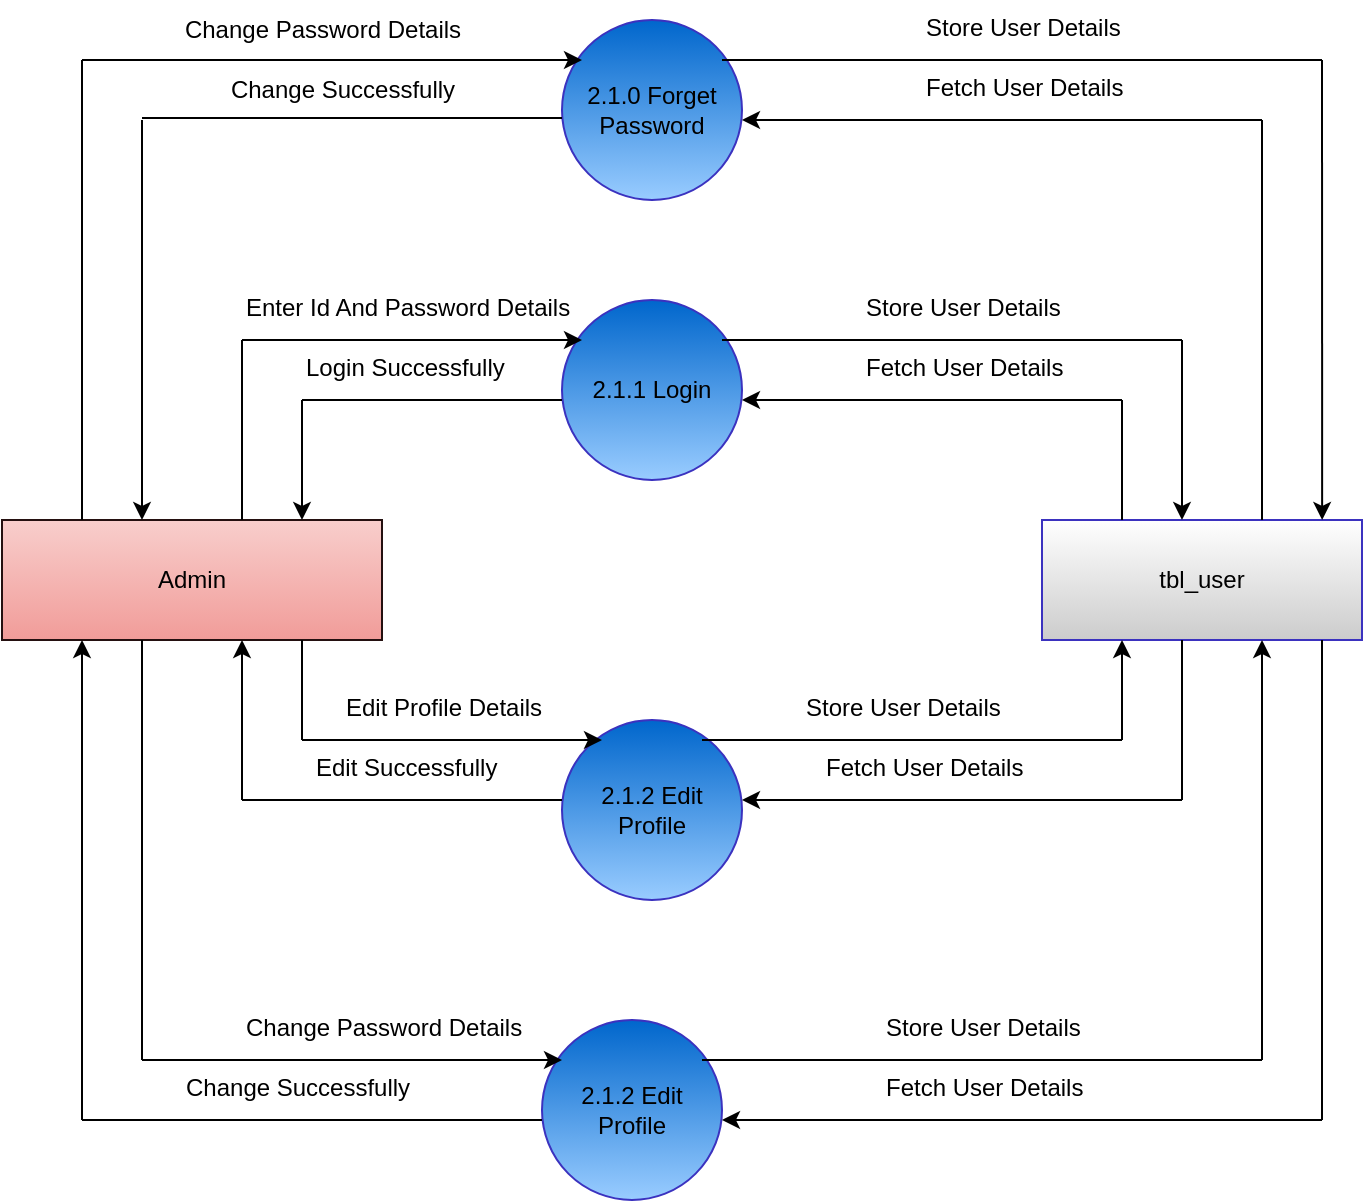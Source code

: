 <mxfile version="20.8.16" type="device"><diagram name="Page-1" id="kt_T3DzRqjCLXqC7FkJF"><mxGraphModel dx="780" dy="492" grid="1" gridSize="10" guides="1" tooltips="1" connect="1" arrows="1" fold="1" page="1" pageScale="1" pageWidth="850" pageHeight="1100" math="0" shadow="0"><root><mxCell id="0"/><mxCell id="1" parent="0"/><mxCell id="y9ZOA8IT_RjoM_tkaxJ7-1" value="Admin" style="rounded=0;whiteSpace=wrap;html=1;fillColor=#f8cecc;strokeColor=#241010;gradientColor=#F19C99;" parent="1" vertex="1"><mxGeometry x="80" y="380" width="190" height="60" as="geometry"/></mxCell><mxCell id="y9ZOA8IT_RjoM_tkaxJ7-2" value="2.1.0 Forget Password" style="ellipse;whiteSpace=wrap;html=1;aspect=fixed;strokeColor=#3B32BF;fillColor=#0066CC;gradientColor=#99CCFF;" parent="1" vertex="1"><mxGeometry x="360" y="130" width="90" height="90" as="geometry"/></mxCell><mxCell id="y9ZOA8IT_RjoM_tkaxJ7-6" value="tbl_user" style="rounded=0;whiteSpace=wrap;html=1;strokeColor=#3B32BF;fillColor=#FFFFFF;gradientColor=#CCCCCC;" parent="1" vertex="1"><mxGeometry x="600" y="380" width="160" height="60" as="geometry"/></mxCell><mxCell id="y9ZOA8IT_RjoM_tkaxJ7-7" value="" style="endArrow=none;html=1;rounded=0;" parent="1" edge="1"><mxGeometry width="50" height="50" relative="1" as="geometry"><mxPoint x="120" y="380" as="sourcePoint"/><mxPoint x="120" y="150" as="targetPoint"/></mxGeometry></mxCell><mxCell id="y9ZOA8IT_RjoM_tkaxJ7-9" value="2.1.1 Login" style="ellipse;whiteSpace=wrap;html=1;aspect=fixed;strokeColor=#3B32BF;fillColor=#0066CC;gradientColor=#99CCFF;" parent="1" vertex="1"><mxGeometry x="360" y="270" width="90" height="90" as="geometry"/></mxCell><mxCell id="y9ZOA8IT_RjoM_tkaxJ7-10" value="2.1.2 Edit Profile" style="ellipse;whiteSpace=wrap;html=1;aspect=fixed;strokeColor=#3B32BF;fillColor=#0066CC;gradientColor=#99CCFF;" parent="1" vertex="1"><mxGeometry x="360" y="480" width="90" height="90" as="geometry"/></mxCell><mxCell id="y9ZOA8IT_RjoM_tkaxJ7-11" value="2.1.2 Edit Profile" style="ellipse;whiteSpace=wrap;html=1;aspect=fixed;strokeColor=#3B32BF;fillColor=#0066CC;gradientColor=#99CCFF;" parent="1" vertex="1"><mxGeometry x="350" y="630" width="90" height="90" as="geometry"/></mxCell><mxCell id="y9ZOA8IT_RjoM_tkaxJ7-17" value="" style="endArrow=classic;html=1;rounded=0;" parent="1" edge="1"><mxGeometry width="50" height="50" relative="1" as="geometry"><mxPoint x="120" y="150" as="sourcePoint"/><mxPoint x="370" y="150" as="targetPoint"/></mxGeometry></mxCell><mxCell id="y9ZOA8IT_RjoM_tkaxJ7-21" value="" style="endArrow=classic;html=1;rounded=0;" parent="1" edge="1"><mxGeometry width="50" height="50" relative="1" as="geometry"><mxPoint x="150" y="180" as="sourcePoint"/><mxPoint x="150" y="380" as="targetPoint"/></mxGeometry></mxCell><mxCell id="y9ZOA8IT_RjoM_tkaxJ7-24" value="" style="endArrow=none;html=1;rounded=0;entryX=-0.033;entryY=0.656;entryDx=0;entryDy=0;entryPerimeter=0;" parent="1" edge="1"><mxGeometry width="50" height="50" relative="1" as="geometry"><mxPoint x="150" y="179" as="sourcePoint"/><mxPoint x="360" y="179.04" as="targetPoint"/></mxGeometry></mxCell><mxCell id="y9ZOA8IT_RjoM_tkaxJ7-25" value="" style="endArrow=none;html=1;rounded=0;" parent="1" edge="1"><mxGeometry width="50" height="50" relative="1" as="geometry"><mxPoint x="200" y="380" as="sourcePoint"/><mxPoint x="200" y="290" as="targetPoint"/></mxGeometry></mxCell><mxCell id="y9ZOA8IT_RjoM_tkaxJ7-26" value="" style="endArrow=classic;html=1;rounded=0;" parent="1" edge="1"><mxGeometry width="50" height="50" relative="1" as="geometry"><mxPoint x="200" y="290" as="sourcePoint"/><mxPoint x="370" y="290" as="targetPoint"/></mxGeometry></mxCell><mxCell id="y9ZOA8IT_RjoM_tkaxJ7-27" value="" style="endArrow=classic;html=1;rounded=0;" parent="1" edge="1"><mxGeometry width="50" height="50" relative="1" as="geometry"><mxPoint x="230" y="320" as="sourcePoint"/><mxPoint x="230" y="380" as="targetPoint"/></mxGeometry></mxCell><mxCell id="y9ZOA8IT_RjoM_tkaxJ7-28" value="" style="endArrow=none;html=1;rounded=0;" parent="1" edge="1"><mxGeometry width="50" height="50" relative="1" as="geometry"><mxPoint x="230" y="320" as="sourcePoint"/><mxPoint x="360" y="320" as="targetPoint"/></mxGeometry></mxCell><mxCell id="y9ZOA8IT_RjoM_tkaxJ7-29" value="" style="endArrow=none;html=1;rounded=0;" parent="1" edge="1"><mxGeometry width="50" height="50" relative="1" as="geometry"><mxPoint x="740" y="150" as="sourcePoint"/><mxPoint x="440" y="150" as="targetPoint"/></mxGeometry></mxCell><mxCell id="y9ZOA8IT_RjoM_tkaxJ7-32" value="" style="endArrow=classic;html=1;rounded=0;" parent="1" edge="1"><mxGeometry width="50" height="50" relative="1" as="geometry"><mxPoint x="710" y="180" as="sourcePoint"/><mxPoint x="450" y="180" as="targetPoint"/></mxGeometry></mxCell><mxCell id="y9ZOA8IT_RjoM_tkaxJ7-33" value="" style="endArrow=none;html=1;rounded=0;" parent="1" edge="1"><mxGeometry width="50" height="50" relative="1" as="geometry"><mxPoint x="670" y="290" as="sourcePoint"/><mxPoint x="440" y="290" as="targetPoint"/></mxGeometry></mxCell><mxCell id="y9ZOA8IT_RjoM_tkaxJ7-37" value="" style="endArrow=classic;html=1;rounded=0;entryX=0.688;entryY=-0.033;entryDx=0;entryDy=0;entryPerimeter=0;" parent="1" edge="1"><mxGeometry width="50" height="50" relative="1" as="geometry"><mxPoint x="740" y="150" as="sourcePoint"/><mxPoint x="740.08" y="380" as="targetPoint"/></mxGeometry></mxCell><mxCell id="y9ZOA8IT_RjoM_tkaxJ7-38" value="" style="endArrow=none;html=1;rounded=0;" parent="1" edge="1"><mxGeometry width="50" height="50" relative="1" as="geometry"><mxPoint x="710" y="380" as="sourcePoint"/><mxPoint x="710" y="180" as="targetPoint"/></mxGeometry></mxCell><mxCell id="y9ZOA8IT_RjoM_tkaxJ7-39" value="" style="endArrow=classic;html=1;rounded=0;entryX=0.25;entryY=0;entryDx=0;entryDy=0;" parent="1" edge="1"><mxGeometry width="50" height="50" relative="1" as="geometry"><mxPoint x="670" y="290" as="sourcePoint"/><mxPoint x="670" y="380" as="targetPoint"/></mxGeometry></mxCell><mxCell id="y9ZOA8IT_RjoM_tkaxJ7-40" value="" style="endArrow=classic;html=1;rounded=0;" parent="1" edge="1"><mxGeometry width="50" height="50" relative="1" as="geometry"><mxPoint x="640" y="320" as="sourcePoint"/><mxPoint x="450" y="320" as="targetPoint"/></mxGeometry></mxCell><mxCell id="y9ZOA8IT_RjoM_tkaxJ7-41" value="" style="endArrow=none;html=1;rounded=0;" parent="1" edge="1"><mxGeometry width="50" height="50" relative="1" as="geometry"><mxPoint x="640" y="380" as="sourcePoint"/><mxPoint x="640" y="320" as="targetPoint"/></mxGeometry></mxCell><mxCell id="y9ZOA8IT_RjoM_tkaxJ7-42" value="" style="endArrow=none;html=1;rounded=0;" parent="1" edge="1"><mxGeometry width="50" height="50" relative="1" as="geometry"><mxPoint x="230" y="490" as="sourcePoint"/><mxPoint x="230" y="440" as="targetPoint"/></mxGeometry></mxCell><mxCell id="y9ZOA8IT_RjoM_tkaxJ7-43" value="" style="endArrow=classic;html=1;rounded=0;" parent="1" edge="1"><mxGeometry width="50" height="50" relative="1" as="geometry"><mxPoint x="230" y="490" as="sourcePoint"/><mxPoint x="380" y="490" as="targetPoint"/></mxGeometry></mxCell><mxCell id="y9ZOA8IT_RjoM_tkaxJ7-44" value="" style="endArrow=classic;html=1;rounded=0;" parent="1" edge="1"><mxGeometry width="50" height="50" relative="1" as="geometry"><mxPoint x="200" y="520" as="sourcePoint"/><mxPoint x="200" y="440" as="targetPoint"/></mxGeometry></mxCell><mxCell id="y9ZOA8IT_RjoM_tkaxJ7-46" value="" style="endArrow=none;html=1;rounded=0;" parent="1" edge="1"><mxGeometry width="50" height="50" relative="1" as="geometry"><mxPoint x="360" y="520" as="sourcePoint"/><mxPoint x="200" y="520" as="targetPoint"/></mxGeometry></mxCell><mxCell id="y9ZOA8IT_RjoM_tkaxJ7-47" value="" style="endArrow=none;html=1;rounded=0;" parent="1" edge="1"><mxGeometry width="50" height="50" relative="1" as="geometry"><mxPoint x="640" y="490" as="sourcePoint"/><mxPoint x="430" y="490" as="targetPoint"/></mxGeometry></mxCell><mxCell id="y9ZOA8IT_RjoM_tkaxJ7-48" value="" style="endArrow=classic;html=1;rounded=0;" parent="1" edge="1"><mxGeometry width="50" height="50" relative="1" as="geometry"><mxPoint x="640" y="490" as="sourcePoint"/><mxPoint x="640" y="440" as="targetPoint"/></mxGeometry></mxCell><mxCell id="4vwFZNDGPPJopWlVmQAp-1" value="" style="endArrow=classic;html=1;rounded=0;" parent="1" edge="1"><mxGeometry width="50" height="50" relative="1" as="geometry"><mxPoint x="670" y="520" as="sourcePoint"/><mxPoint x="450" y="520" as="targetPoint"/></mxGeometry></mxCell><mxCell id="4vwFZNDGPPJopWlVmQAp-2" value="" style="endArrow=none;html=1;rounded=0;" parent="1" edge="1"><mxGeometry width="50" height="50" relative="1" as="geometry"><mxPoint x="670" y="520" as="sourcePoint"/><mxPoint x="670" y="440" as="targetPoint"/></mxGeometry></mxCell><mxCell id="4vwFZNDGPPJopWlVmQAp-3" value="" style="endArrow=classic;html=1;rounded=0;" parent="1" edge="1"><mxGeometry width="50" height="50" relative="1" as="geometry"><mxPoint x="710" y="650" as="sourcePoint"/><mxPoint x="710" y="440" as="targetPoint"/></mxGeometry></mxCell><mxCell id="4vwFZNDGPPJopWlVmQAp-4" value="" style="endArrow=none;html=1;rounded=0;" parent="1" edge="1"><mxGeometry width="50" height="50" relative="1" as="geometry"><mxPoint x="710" y="650" as="sourcePoint"/><mxPoint x="430" y="650" as="targetPoint"/></mxGeometry></mxCell><mxCell id="4vwFZNDGPPJopWlVmQAp-5" value="" style="endArrow=none;html=1;rounded=0;" parent="1" edge="1"><mxGeometry width="50" height="50" relative="1" as="geometry"><mxPoint x="740" y="680" as="sourcePoint"/><mxPoint x="740" y="440" as="targetPoint"/></mxGeometry></mxCell><mxCell id="4vwFZNDGPPJopWlVmQAp-6" value="" style="endArrow=classic;html=1;rounded=0;" parent="1" edge="1"><mxGeometry width="50" height="50" relative="1" as="geometry"><mxPoint x="740" y="680" as="sourcePoint"/><mxPoint x="440" y="680" as="targetPoint"/></mxGeometry></mxCell><mxCell id="4vwFZNDGPPJopWlVmQAp-7" value="" style="endArrow=classic;html=1;rounded=0;" parent="1" edge="1"><mxGeometry width="50" height="50" relative="1" as="geometry"><mxPoint x="150" y="650" as="sourcePoint"/><mxPoint x="360" y="650" as="targetPoint"/></mxGeometry></mxCell><mxCell id="4vwFZNDGPPJopWlVmQAp-8" value="" style="endArrow=none;html=1;rounded=0;" parent="1" edge="1"><mxGeometry width="50" height="50" relative="1" as="geometry"><mxPoint x="150" y="650" as="sourcePoint"/><mxPoint x="150" y="440" as="targetPoint"/></mxGeometry></mxCell><mxCell id="4vwFZNDGPPJopWlVmQAp-9" value="" style="endArrow=none;html=1;rounded=0;" parent="1" edge="1"><mxGeometry width="50" height="50" relative="1" as="geometry"><mxPoint x="350" y="680" as="sourcePoint"/><mxPoint x="120" y="680" as="targetPoint"/></mxGeometry></mxCell><mxCell id="4vwFZNDGPPJopWlVmQAp-10" value="" style="endArrow=classic;html=1;rounded=0;" parent="1" edge="1"><mxGeometry width="50" height="50" relative="1" as="geometry"><mxPoint x="120" y="680" as="sourcePoint"/><mxPoint x="120" y="440" as="targetPoint"/></mxGeometry></mxCell><mxCell id="4vwFZNDGPPJopWlVmQAp-12" value="Change Password Details" style="text;html=1;align=center;verticalAlign=middle;resizable=0;points=[];autosize=1;strokeColor=none;fillColor=none;" parent="1" vertex="1"><mxGeometry x="160" y="120" width="160" height="30" as="geometry"/></mxCell><mxCell id="4vwFZNDGPPJopWlVmQAp-13" value="Change Successfully" style="text;html=1;align=center;verticalAlign=middle;resizable=0;points=[];autosize=1;strokeColor=none;fillColor=none;" parent="1" vertex="1"><mxGeometry x="180" y="150" width="140" height="30" as="geometry"/></mxCell><mxCell id="4vwFZNDGPPJopWlVmQAp-14" value="Store User Details" style="text;whiteSpace=wrap;html=1;" parent="1" vertex="1"><mxGeometry x="540" y="120" width="130" height="40" as="geometry"/></mxCell><mxCell id="4vwFZNDGPPJopWlVmQAp-15" value="Fetch User Details" style="text;whiteSpace=wrap;html=1;" parent="1" vertex="1"><mxGeometry x="540" y="150" width="130" height="40" as="geometry"/></mxCell><mxCell id="4vwFZNDGPPJopWlVmQAp-16" value="Enter Id And Password Details" style="text;whiteSpace=wrap;html=1;" parent="1" vertex="1"><mxGeometry x="200" y="260" width="200" height="40" as="geometry"/></mxCell><mxCell id="4vwFZNDGPPJopWlVmQAp-17" value="Login Successfully" style="text;whiteSpace=wrap;html=1;" parent="1" vertex="1"><mxGeometry x="230" y="290" width="130" height="40" as="geometry"/></mxCell><mxCell id="4vwFZNDGPPJopWlVmQAp-18" value="Store User Details" style="text;whiteSpace=wrap;html=1;" parent="1" vertex="1"><mxGeometry x="510" y="260" width="130" height="40" as="geometry"/></mxCell><mxCell id="4vwFZNDGPPJopWlVmQAp-19" value="Fetch User Details" style="text;whiteSpace=wrap;html=1;" parent="1" vertex="1"><mxGeometry x="510" y="290" width="130" height="40" as="geometry"/></mxCell><mxCell id="4vwFZNDGPPJopWlVmQAp-20" value="Edit Profile Details" style="text;whiteSpace=wrap;html=1;" parent="1" vertex="1"><mxGeometry x="250" y="460" width="130" height="40" as="geometry"/></mxCell><mxCell id="4vwFZNDGPPJopWlVmQAp-21" value="Edit Successfully" style="text;whiteSpace=wrap;html=1;" parent="1" vertex="1"><mxGeometry x="235" y="490" width="120" height="40" as="geometry"/></mxCell><mxCell id="4vwFZNDGPPJopWlVmQAp-22" value="Store User Details" style="text;whiteSpace=wrap;html=1;" parent="1" vertex="1"><mxGeometry x="480" y="460" width="130" height="40" as="geometry"/></mxCell><mxCell id="4vwFZNDGPPJopWlVmQAp-23" value="Fetch User Details" style="text;whiteSpace=wrap;html=1;" parent="1" vertex="1"><mxGeometry x="490" y="490" width="130" height="40" as="geometry"/></mxCell><mxCell id="4vwFZNDGPPJopWlVmQAp-25" value="Store User Details" style="text;whiteSpace=wrap;html=1;" parent="1" vertex="1"><mxGeometry x="520" y="620" width="130" height="40" as="geometry"/></mxCell><mxCell id="4vwFZNDGPPJopWlVmQAp-26" value="Fetch User Details" style="text;whiteSpace=wrap;html=1;" parent="1" vertex="1"><mxGeometry x="520" y="650" width="130" height="40" as="geometry"/></mxCell><mxCell id="4vwFZNDGPPJopWlVmQAp-27" value="Change Password Details" style="text;whiteSpace=wrap;html=1;" parent="1" vertex="1"><mxGeometry x="200" y="620" width="170" height="40" as="geometry"/></mxCell><mxCell id="4vwFZNDGPPJopWlVmQAp-81" value="Change Successfully" style="text;whiteSpace=wrap;html=1;" parent="1" vertex="1"><mxGeometry x="170" y="650" width="150" height="40" as="geometry"/></mxCell></root></mxGraphModel></diagram></mxfile>